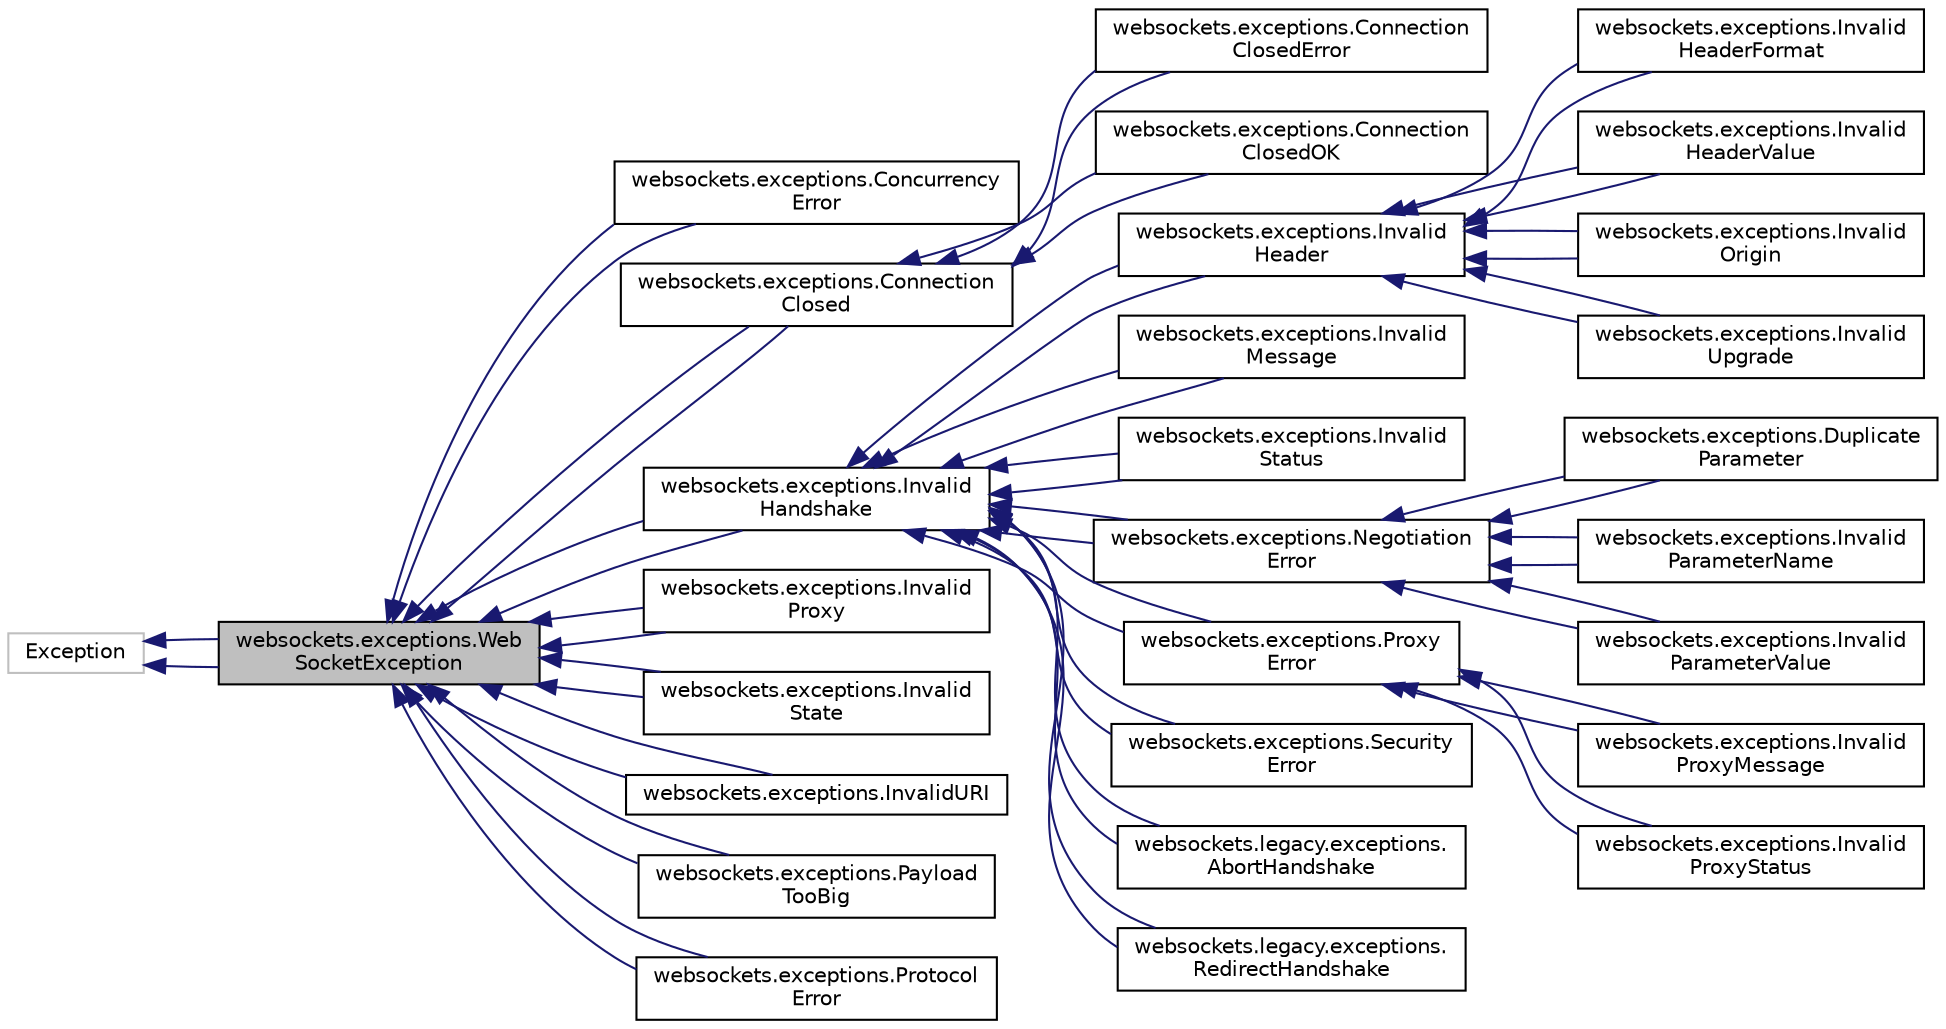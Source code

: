 digraph "websockets.exceptions.WebSocketException"
{
 // LATEX_PDF_SIZE
  edge [fontname="Helvetica",fontsize="10",labelfontname="Helvetica",labelfontsize="10"];
  node [fontname="Helvetica",fontsize="10",shape=record];
  rankdir="LR";
  Node1 [label="websockets.exceptions.Web\lSocketException",height=0.2,width=0.4,color="black", fillcolor="grey75", style="filled", fontcolor="black",tooltip=" "];
  Node2 -> Node1 [dir="back",color="midnightblue",fontsize="10",style="solid",fontname="Helvetica"];
  Node2 [label="Exception",height=0.2,width=0.4,color="grey75", fillcolor="white", style="filled",tooltip=" "];
  Node2 -> Node1 [dir="back",color="midnightblue",fontsize="10",style="solid",fontname="Helvetica"];
  Node1 -> Node3 [dir="back",color="midnightblue",fontsize="10",style="solid",fontname="Helvetica"];
  Node3 [label="websockets.exceptions.Concurrency\lError",height=0.2,width=0.4,color="black", fillcolor="white", style="filled",URL="$classwebsockets_1_1exceptions_1_1ConcurrencyError.html",tooltip=" "];
  Node1 -> Node3 [dir="back",color="midnightblue",fontsize="10",style="solid",fontname="Helvetica"];
  Node1 -> Node4 [dir="back",color="midnightblue",fontsize="10",style="solid",fontname="Helvetica"];
  Node4 [label="websockets.exceptions.Connection\lClosed",height=0.2,width=0.4,color="black", fillcolor="white", style="filled",URL="$classwebsockets_1_1exceptions_1_1ConnectionClosed.html",tooltip=" "];
  Node4 -> Node5 [dir="back",color="midnightblue",fontsize="10",style="solid",fontname="Helvetica"];
  Node5 [label="websockets.exceptions.Connection\lClosedError",height=0.2,width=0.4,color="black", fillcolor="white", style="filled",URL="$classwebsockets_1_1exceptions_1_1ConnectionClosedError.html",tooltip=" "];
  Node4 -> Node5 [dir="back",color="midnightblue",fontsize="10",style="solid",fontname="Helvetica"];
  Node4 -> Node6 [dir="back",color="midnightblue",fontsize="10",style="solid",fontname="Helvetica"];
  Node6 [label="websockets.exceptions.Connection\lClosedOK",height=0.2,width=0.4,color="black", fillcolor="white", style="filled",URL="$classwebsockets_1_1exceptions_1_1ConnectionClosedOK.html",tooltip=" "];
  Node4 -> Node6 [dir="back",color="midnightblue",fontsize="10",style="solid",fontname="Helvetica"];
  Node1 -> Node4 [dir="back",color="midnightblue",fontsize="10",style="solid",fontname="Helvetica"];
  Node1 -> Node7 [dir="back",color="midnightblue",fontsize="10",style="solid",fontname="Helvetica"];
  Node7 [label="websockets.exceptions.Invalid\lHandshake",height=0.2,width=0.4,color="black", fillcolor="white", style="filled",URL="$classwebsockets_1_1exceptions_1_1InvalidHandshake.html",tooltip=" "];
  Node7 -> Node8 [dir="back",color="midnightblue",fontsize="10",style="solid",fontname="Helvetica"];
  Node8 [label="websockets.exceptions.Invalid\lHeader",height=0.2,width=0.4,color="black", fillcolor="white", style="filled",URL="$classwebsockets_1_1exceptions_1_1InvalidHeader.html",tooltip=" "];
  Node8 -> Node9 [dir="back",color="midnightblue",fontsize="10",style="solid",fontname="Helvetica"];
  Node9 [label="websockets.exceptions.Invalid\lHeaderFormat",height=0.2,width=0.4,color="black", fillcolor="white", style="filled",URL="$classwebsockets_1_1exceptions_1_1InvalidHeaderFormat.html",tooltip=" "];
  Node8 -> Node9 [dir="back",color="midnightblue",fontsize="10",style="solid",fontname="Helvetica"];
  Node8 -> Node10 [dir="back",color="midnightblue",fontsize="10",style="solid",fontname="Helvetica"];
  Node10 [label="websockets.exceptions.Invalid\lHeaderValue",height=0.2,width=0.4,color="black", fillcolor="white", style="filled",URL="$classwebsockets_1_1exceptions_1_1InvalidHeaderValue.html",tooltip=" "];
  Node8 -> Node10 [dir="back",color="midnightblue",fontsize="10",style="solid",fontname="Helvetica"];
  Node8 -> Node11 [dir="back",color="midnightblue",fontsize="10",style="solid",fontname="Helvetica"];
  Node11 [label="websockets.exceptions.Invalid\lOrigin",height=0.2,width=0.4,color="black", fillcolor="white", style="filled",URL="$classwebsockets_1_1exceptions_1_1InvalidOrigin.html",tooltip=" "];
  Node8 -> Node11 [dir="back",color="midnightblue",fontsize="10",style="solid",fontname="Helvetica"];
  Node8 -> Node12 [dir="back",color="midnightblue",fontsize="10",style="solid",fontname="Helvetica"];
  Node12 [label="websockets.exceptions.Invalid\lUpgrade",height=0.2,width=0.4,color="black", fillcolor="white", style="filled",URL="$classwebsockets_1_1exceptions_1_1InvalidUpgrade.html",tooltip=" "];
  Node8 -> Node12 [dir="back",color="midnightblue",fontsize="10",style="solid",fontname="Helvetica"];
  Node7 -> Node8 [dir="back",color="midnightblue",fontsize="10",style="solid",fontname="Helvetica"];
  Node7 -> Node13 [dir="back",color="midnightblue",fontsize="10",style="solid",fontname="Helvetica"];
  Node13 [label="websockets.exceptions.Invalid\lMessage",height=0.2,width=0.4,color="black", fillcolor="white", style="filled",URL="$classwebsockets_1_1exceptions_1_1InvalidMessage.html",tooltip=" "];
  Node7 -> Node13 [dir="back",color="midnightblue",fontsize="10",style="solid",fontname="Helvetica"];
  Node7 -> Node14 [dir="back",color="midnightblue",fontsize="10",style="solid",fontname="Helvetica"];
  Node14 [label="websockets.exceptions.Invalid\lStatus",height=0.2,width=0.4,color="black", fillcolor="white", style="filled",URL="$classwebsockets_1_1exceptions_1_1InvalidStatus.html",tooltip=" "];
  Node7 -> Node14 [dir="back",color="midnightblue",fontsize="10",style="solid",fontname="Helvetica"];
  Node7 -> Node15 [dir="back",color="midnightblue",fontsize="10",style="solid",fontname="Helvetica"];
  Node15 [label="websockets.exceptions.Negotiation\lError",height=0.2,width=0.4,color="black", fillcolor="white", style="filled",URL="$classwebsockets_1_1exceptions_1_1NegotiationError.html",tooltip=" "];
  Node15 -> Node16 [dir="back",color="midnightblue",fontsize="10",style="solid",fontname="Helvetica"];
  Node16 [label="websockets.exceptions.Duplicate\lParameter",height=0.2,width=0.4,color="black", fillcolor="white", style="filled",URL="$classwebsockets_1_1exceptions_1_1DuplicateParameter.html",tooltip=" "];
  Node15 -> Node16 [dir="back",color="midnightblue",fontsize="10",style="solid",fontname="Helvetica"];
  Node15 -> Node17 [dir="back",color="midnightblue",fontsize="10",style="solid",fontname="Helvetica"];
  Node17 [label="websockets.exceptions.Invalid\lParameterName",height=0.2,width=0.4,color="black", fillcolor="white", style="filled",URL="$classwebsockets_1_1exceptions_1_1InvalidParameterName.html",tooltip=" "];
  Node15 -> Node17 [dir="back",color="midnightblue",fontsize="10",style="solid",fontname="Helvetica"];
  Node15 -> Node18 [dir="back",color="midnightblue",fontsize="10",style="solid",fontname="Helvetica"];
  Node18 [label="websockets.exceptions.Invalid\lParameterValue",height=0.2,width=0.4,color="black", fillcolor="white", style="filled",URL="$classwebsockets_1_1exceptions_1_1InvalidParameterValue.html",tooltip=" "];
  Node15 -> Node18 [dir="back",color="midnightblue",fontsize="10",style="solid",fontname="Helvetica"];
  Node7 -> Node15 [dir="back",color="midnightblue",fontsize="10",style="solid",fontname="Helvetica"];
  Node7 -> Node19 [dir="back",color="midnightblue",fontsize="10",style="solid",fontname="Helvetica"];
  Node19 [label="websockets.exceptions.Proxy\lError",height=0.2,width=0.4,color="black", fillcolor="white", style="filled",URL="$classwebsockets_1_1exceptions_1_1ProxyError.html",tooltip=" "];
  Node19 -> Node20 [dir="back",color="midnightblue",fontsize="10",style="solid",fontname="Helvetica"];
  Node20 [label="websockets.exceptions.Invalid\lProxyMessage",height=0.2,width=0.4,color="black", fillcolor="white", style="filled",URL="$classwebsockets_1_1exceptions_1_1InvalidProxyMessage.html",tooltip=" "];
  Node19 -> Node20 [dir="back",color="midnightblue",fontsize="10",style="solid",fontname="Helvetica"];
  Node19 -> Node21 [dir="back",color="midnightblue",fontsize="10",style="solid",fontname="Helvetica"];
  Node21 [label="websockets.exceptions.Invalid\lProxyStatus",height=0.2,width=0.4,color="black", fillcolor="white", style="filled",URL="$classwebsockets_1_1exceptions_1_1InvalidProxyStatus.html",tooltip=" "];
  Node19 -> Node21 [dir="back",color="midnightblue",fontsize="10",style="solid",fontname="Helvetica"];
  Node7 -> Node19 [dir="back",color="midnightblue",fontsize="10",style="solid",fontname="Helvetica"];
  Node7 -> Node22 [dir="back",color="midnightblue",fontsize="10",style="solid",fontname="Helvetica"];
  Node22 [label="websockets.exceptions.Security\lError",height=0.2,width=0.4,color="black", fillcolor="white", style="filled",URL="$classwebsockets_1_1exceptions_1_1SecurityError.html",tooltip=" "];
  Node7 -> Node22 [dir="back",color="midnightblue",fontsize="10",style="solid",fontname="Helvetica"];
  Node7 -> Node23 [dir="back",color="midnightblue",fontsize="10",style="solid",fontname="Helvetica"];
  Node23 [label="websockets.legacy.exceptions.\lAbortHandshake",height=0.2,width=0.4,color="black", fillcolor="white", style="filled",URL="$classwebsockets_1_1legacy_1_1exceptions_1_1AbortHandshake.html",tooltip=" "];
  Node7 -> Node23 [dir="back",color="midnightblue",fontsize="10",style="solid",fontname="Helvetica"];
  Node7 -> Node24 [dir="back",color="midnightblue",fontsize="10",style="solid",fontname="Helvetica"];
  Node24 [label="websockets.legacy.exceptions.\lRedirectHandshake",height=0.2,width=0.4,color="black", fillcolor="white", style="filled",URL="$classwebsockets_1_1legacy_1_1exceptions_1_1RedirectHandshake.html",tooltip=" "];
  Node7 -> Node24 [dir="back",color="midnightblue",fontsize="10",style="solid",fontname="Helvetica"];
  Node1 -> Node7 [dir="back",color="midnightblue",fontsize="10",style="solid",fontname="Helvetica"];
  Node1 -> Node25 [dir="back",color="midnightblue",fontsize="10",style="solid",fontname="Helvetica"];
  Node25 [label="websockets.exceptions.Invalid\lProxy",height=0.2,width=0.4,color="black", fillcolor="white", style="filled",URL="$classwebsockets_1_1exceptions_1_1InvalidProxy.html",tooltip=" "];
  Node1 -> Node25 [dir="back",color="midnightblue",fontsize="10",style="solid",fontname="Helvetica"];
  Node1 -> Node26 [dir="back",color="midnightblue",fontsize="10",style="solid",fontname="Helvetica"];
  Node26 [label="websockets.exceptions.Invalid\lState",height=0.2,width=0.4,color="black", fillcolor="white", style="filled",URL="$classwebsockets_1_1exceptions_1_1InvalidState.html",tooltip=" "];
  Node1 -> Node26 [dir="back",color="midnightblue",fontsize="10",style="solid",fontname="Helvetica"];
  Node1 -> Node27 [dir="back",color="midnightblue",fontsize="10",style="solid",fontname="Helvetica"];
  Node27 [label="websockets.exceptions.InvalidURI",height=0.2,width=0.4,color="black", fillcolor="white", style="filled",URL="$classwebsockets_1_1exceptions_1_1InvalidURI.html",tooltip=" "];
  Node1 -> Node27 [dir="back",color="midnightblue",fontsize="10",style="solid",fontname="Helvetica"];
  Node1 -> Node28 [dir="back",color="midnightblue",fontsize="10",style="solid",fontname="Helvetica"];
  Node28 [label="websockets.exceptions.Payload\lTooBig",height=0.2,width=0.4,color="black", fillcolor="white", style="filled",URL="$classwebsockets_1_1exceptions_1_1PayloadTooBig.html",tooltip=" "];
  Node1 -> Node28 [dir="back",color="midnightblue",fontsize="10",style="solid",fontname="Helvetica"];
  Node1 -> Node29 [dir="back",color="midnightblue",fontsize="10",style="solid",fontname="Helvetica"];
  Node29 [label="websockets.exceptions.Protocol\lError",height=0.2,width=0.4,color="black", fillcolor="white", style="filled",URL="$classwebsockets_1_1exceptions_1_1ProtocolError.html",tooltip=" "];
  Node1 -> Node29 [dir="back",color="midnightblue",fontsize="10",style="solid",fontname="Helvetica"];
}
